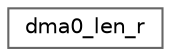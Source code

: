 digraph "Graphical Class Hierarchy"
{
 // LATEX_PDF_SIZE
  bgcolor="transparent";
  edge [fontname=Helvetica,fontsize=10,labelfontname=Helvetica,labelfontsize=10];
  node [fontname=Helvetica,fontsize=10,shape=box,height=0.2,width=0.4];
  rankdir="LR";
  Node0 [id="Node000000",label="dma0_len_r",height=0.2,width=0.4,color="grey40", fillcolor="white", style="filled",URL="$structdma0__len__r.html",tooltip=" "];
}
